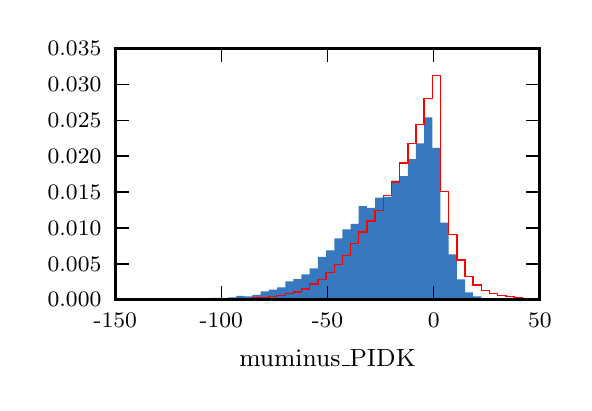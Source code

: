 \begingroup%
\makeatletter%
\begin{pgfpicture}%
\pgfpathrectangle{\pgfpointorigin}{\pgfqpoint{2.682in}{1.778in}}%
\pgfusepath{use as bounding box, clip}%
\begin{pgfscope}%
\pgfsetbuttcap%
\pgfsetmiterjoin%
\definecolor{currentfill}{rgb}{1.0,1.0,1.0}%
\pgfsetfillcolor{currentfill}%
\pgfsetlinewidth{0.0pt}%
\definecolor{currentstroke}{rgb}{1.0,1.0,1.0}%
\pgfsetstrokecolor{currentstroke}%
\pgfsetdash{}{0pt}%
\pgfpathmoveto{\pgfqpoint{0.0in}{0.0in}}%
\pgfpathlineto{\pgfqpoint{2.682in}{0.0in}}%
\pgfpathlineto{\pgfqpoint{2.682in}{1.778in}}%
\pgfpathlineto{\pgfqpoint{0.0in}{1.778in}}%
\pgfpathclose%
\pgfusepath{fill}%
\end{pgfscope}%
\begin{pgfscope}%
\pgfsetbuttcap%
\pgfsetmiterjoin%
\definecolor{currentfill}{rgb}{1.0,1.0,1.0}%
\pgfsetfillcolor{currentfill}%
\pgfsetlinewidth{0.0pt}%
\definecolor{currentstroke}{rgb}{0.0,0.0,0.0}%
\pgfsetstrokecolor{currentstroke}%
\pgfsetstrokeopacity{0.0}%
\pgfsetdash{}{0pt}%
\pgfpathmoveto{\pgfqpoint{0.438in}{0.418in}}%
\pgfpathlineto{\pgfqpoint{2.561in}{0.418in}}%
\pgfpathlineto{\pgfqpoint{2.561in}{1.675in}}%
\pgfpathlineto{\pgfqpoint{0.438in}{1.675in}}%
\pgfpathclose%
\pgfusepath{fill}%
\end{pgfscope}%
\begin{pgfscope}%
\pgfpathrectangle{\pgfqpoint{0.438in}{0.418in}}{\pgfqpoint{2.124in}{1.257in}} %
\pgfusepath{clip}%
\pgfsetbuttcap%
\pgfsetmiterjoin%
\definecolor{currentfill}{rgb}{0.216,0.471,0.749}%
\pgfsetfillcolor{currentfill}%
\pgfsetlinewidth{0.0pt}%
\definecolor{currentstroke}{rgb}{0.0,0.0,0.0}%
\pgfsetstrokecolor{currentstroke}%
\pgfsetdash{}{0pt}%
\pgfpathmoveto{\pgfqpoint{0.471in}{0.418in}}%
\pgfpathlineto{\pgfqpoint{0.471in}{0.418in}}%
\pgfpathlineto{\pgfqpoint{0.512in}{0.418in}}%
\pgfpathlineto{\pgfqpoint{0.512in}{0.418in}}%
\pgfpathlineto{\pgfqpoint{0.552in}{0.418in}}%
\pgfpathlineto{\pgfqpoint{0.552in}{0.418in}}%
\pgfpathlineto{\pgfqpoint{0.593in}{0.418in}}%
\pgfpathlineto{\pgfqpoint{0.593in}{0.418in}}%
\pgfpathlineto{\pgfqpoint{0.634in}{0.418in}}%
\pgfpathlineto{\pgfqpoint{0.634in}{0.42in}}%
\pgfpathlineto{\pgfqpoint{0.675in}{0.42in}}%
\pgfpathlineto{\pgfqpoint{0.675in}{0.419in}}%
\pgfpathlineto{\pgfqpoint{0.716in}{0.419in}}%
\pgfpathlineto{\pgfqpoint{0.716in}{0.42in}}%
\pgfpathlineto{\pgfqpoint{0.757in}{0.42in}}%
\pgfpathlineto{\pgfqpoint{0.757in}{0.421in}}%
\pgfpathlineto{\pgfqpoint{0.798in}{0.421in}}%
\pgfpathlineto{\pgfqpoint{0.798in}{0.422in}}%
\pgfpathlineto{\pgfqpoint{0.838in}{0.422in}}%
\pgfpathlineto{\pgfqpoint{0.838in}{0.42in}}%
\pgfpathlineto{\pgfqpoint{0.879in}{0.42in}}%
\pgfpathlineto{\pgfqpoint{0.879in}{0.421in}}%
\pgfpathlineto{\pgfqpoint{0.92in}{0.421in}}%
\pgfpathlineto{\pgfqpoint{0.92in}{0.427in}}%
\pgfpathlineto{\pgfqpoint{0.961in}{0.427in}}%
\pgfpathlineto{\pgfqpoint{0.961in}{0.423in}}%
\pgfpathlineto{\pgfqpoint{1.002in}{0.423in}}%
\pgfpathlineto{\pgfqpoint{1.002in}{0.43in}}%
\pgfpathlineto{\pgfqpoint{1.043in}{0.43in}}%
\pgfpathlineto{\pgfqpoint{1.043in}{0.437in}}%
\pgfpathlineto{\pgfqpoint{1.083in}{0.437in}}%
\pgfpathlineto{\pgfqpoint{1.083in}{0.435in}}%
\pgfpathlineto{\pgfqpoint{1.124in}{0.435in}}%
\pgfpathlineto{\pgfqpoint{1.124in}{0.442in}}%
\pgfpathlineto{\pgfqpoint{1.165in}{0.442in}}%
\pgfpathlineto{\pgfqpoint{1.165in}{0.46in}}%
\pgfpathlineto{\pgfqpoint{1.206in}{0.46in}}%
\pgfpathlineto{\pgfqpoint{1.206in}{0.468in}}%
\pgfpathlineto{\pgfqpoint{1.247in}{0.468in}}%
\pgfpathlineto{\pgfqpoint{1.247in}{0.48in}}%
\pgfpathlineto{\pgfqpoint{1.288in}{0.48in}}%
\pgfpathlineto{\pgfqpoint{1.288in}{0.51in}}%
\pgfpathlineto{\pgfqpoint{1.329in}{0.51in}}%
\pgfpathlineto{\pgfqpoint{1.329in}{0.521in}}%
\pgfpathlineto{\pgfqpoint{1.369in}{0.521in}}%
\pgfpathlineto{\pgfqpoint{1.369in}{0.544in}}%
\pgfpathlineto{\pgfqpoint{1.41in}{0.544in}}%
\pgfpathlineto{\pgfqpoint{1.41in}{0.575in}}%
\pgfpathlineto{\pgfqpoint{1.451in}{0.575in}}%
\pgfpathlineto{\pgfqpoint{1.451in}{0.632in}}%
\pgfpathlineto{\pgfqpoint{1.492in}{0.632in}}%
\pgfpathlineto{\pgfqpoint{1.492in}{0.664in}}%
\pgfpathlineto{\pgfqpoint{1.533in}{0.664in}}%
\pgfpathlineto{\pgfqpoint{1.533in}{0.725in}}%
\pgfpathlineto{\pgfqpoint{1.574in}{0.725in}}%
\pgfpathlineto{\pgfqpoint{1.574in}{0.77in}}%
\pgfpathlineto{\pgfqpoint{1.615in}{0.77in}}%
\pgfpathlineto{\pgfqpoint{1.615in}{0.797in}}%
\pgfpathlineto{\pgfqpoint{1.655in}{0.797in}}%
\pgfpathlineto{\pgfqpoint{1.655in}{0.886in}}%
\pgfpathlineto{\pgfqpoint{1.696in}{0.886in}}%
\pgfpathlineto{\pgfqpoint{1.696in}{0.877in}}%
\pgfpathlineto{\pgfqpoint{1.737in}{0.877in}}%
\pgfpathlineto{\pgfqpoint{1.737in}{0.928in}}%
\pgfpathlineto{\pgfqpoint{1.778in}{0.928in}}%
\pgfpathlineto{\pgfqpoint{1.778in}{0.932in}}%
\pgfpathlineto{\pgfqpoint{1.819in}{0.932in}}%
\pgfpathlineto{\pgfqpoint{1.819in}{1.013in}}%
\pgfpathlineto{\pgfqpoint{1.86in}{1.013in}}%
\pgfpathlineto{\pgfqpoint{1.86in}{1.036in}}%
\pgfpathlineto{\pgfqpoint{1.901in}{1.036in}}%
\pgfpathlineto{\pgfqpoint{1.901in}{1.121in}}%
\pgfpathlineto{\pgfqpoint{1.941in}{1.121in}}%
\pgfpathlineto{\pgfqpoint{1.941in}{1.199in}}%
\pgfpathlineto{\pgfqpoint{1.982in}{1.199in}}%
\pgfpathlineto{\pgfqpoint{1.982in}{1.33in}}%
\pgfpathlineto{\pgfqpoint{2.023in}{1.33in}}%
\pgfpathlineto{\pgfqpoint{2.023in}{1.177in}}%
\pgfpathlineto{\pgfqpoint{2.064in}{1.177in}}%
\pgfpathlineto{\pgfqpoint{2.064in}{0.803in}}%
\pgfpathlineto{\pgfqpoint{2.105in}{0.803in}}%
\pgfpathlineto{\pgfqpoint{2.105in}{0.645in}}%
\pgfpathlineto{\pgfqpoint{2.146in}{0.645in}}%
\pgfpathlineto{\pgfqpoint{2.146in}{0.52in}}%
\pgfpathlineto{\pgfqpoint{2.187in}{0.52in}}%
\pgfpathlineto{\pgfqpoint{2.187in}{0.454in}}%
\pgfpathlineto{\pgfqpoint{2.227in}{0.454in}}%
\pgfpathlineto{\pgfqpoint{2.227in}{0.435in}}%
\pgfpathlineto{\pgfqpoint{2.268in}{0.435in}}%
\pgfpathlineto{\pgfqpoint{2.268in}{0.423in}}%
\pgfpathlineto{\pgfqpoint{2.309in}{0.423in}}%
\pgfpathlineto{\pgfqpoint{2.309in}{0.419in}}%
\pgfpathlineto{\pgfqpoint{2.35in}{0.419in}}%
\pgfpathlineto{\pgfqpoint{2.35in}{0.418in}}%
\pgfpathlineto{\pgfqpoint{2.391in}{0.418in}}%
\pgfpathlineto{\pgfqpoint{2.391in}{0.418in}}%
\pgfpathlineto{\pgfqpoint{2.432in}{0.418in}}%
\pgfpathlineto{\pgfqpoint{2.432in}{0.418in}}%
\pgfpathlineto{\pgfqpoint{2.473in}{0.418in}}%
\pgfpathlineto{\pgfqpoint{2.473in}{0.418in}}%
\pgfpathlineto{\pgfqpoint{2.513in}{0.418in}}%
\pgfpathlineto{\pgfqpoint{2.513in}{0.418in}}%
\pgfpathlineto{\pgfqpoint{2.473in}{0.418in}}%
\pgfpathlineto{\pgfqpoint{2.473in}{0.418in}}%
\pgfpathlineto{\pgfqpoint{2.432in}{0.418in}}%
\pgfpathlineto{\pgfqpoint{2.432in}{0.418in}}%
\pgfpathlineto{\pgfqpoint{2.391in}{0.418in}}%
\pgfpathlineto{\pgfqpoint{2.391in}{0.418in}}%
\pgfpathlineto{\pgfqpoint{2.35in}{0.418in}}%
\pgfpathlineto{\pgfqpoint{2.35in}{0.418in}}%
\pgfpathlineto{\pgfqpoint{2.309in}{0.418in}}%
\pgfpathlineto{\pgfqpoint{2.309in}{0.418in}}%
\pgfpathlineto{\pgfqpoint{2.268in}{0.418in}}%
\pgfpathlineto{\pgfqpoint{2.268in}{0.418in}}%
\pgfpathlineto{\pgfqpoint{2.227in}{0.418in}}%
\pgfpathlineto{\pgfqpoint{2.227in}{0.418in}}%
\pgfpathlineto{\pgfqpoint{2.187in}{0.418in}}%
\pgfpathlineto{\pgfqpoint{2.187in}{0.418in}}%
\pgfpathlineto{\pgfqpoint{2.146in}{0.418in}}%
\pgfpathlineto{\pgfqpoint{2.146in}{0.418in}}%
\pgfpathlineto{\pgfqpoint{2.105in}{0.418in}}%
\pgfpathlineto{\pgfqpoint{2.105in}{0.418in}}%
\pgfpathlineto{\pgfqpoint{2.064in}{0.418in}}%
\pgfpathlineto{\pgfqpoint{2.064in}{0.418in}}%
\pgfpathlineto{\pgfqpoint{2.023in}{0.418in}}%
\pgfpathlineto{\pgfqpoint{2.023in}{0.418in}}%
\pgfpathlineto{\pgfqpoint{1.982in}{0.418in}}%
\pgfpathlineto{\pgfqpoint{1.982in}{0.418in}}%
\pgfpathlineto{\pgfqpoint{1.941in}{0.418in}}%
\pgfpathlineto{\pgfqpoint{1.941in}{0.418in}}%
\pgfpathlineto{\pgfqpoint{1.901in}{0.418in}}%
\pgfpathlineto{\pgfqpoint{1.901in}{0.418in}}%
\pgfpathlineto{\pgfqpoint{1.86in}{0.418in}}%
\pgfpathlineto{\pgfqpoint{1.86in}{0.418in}}%
\pgfpathlineto{\pgfqpoint{1.819in}{0.418in}}%
\pgfpathlineto{\pgfqpoint{1.819in}{0.418in}}%
\pgfpathlineto{\pgfqpoint{1.778in}{0.418in}}%
\pgfpathlineto{\pgfqpoint{1.778in}{0.418in}}%
\pgfpathlineto{\pgfqpoint{1.737in}{0.418in}}%
\pgfpathlineto{\pgfqpoint{1.737in}{0.418in}}%
\pgfpathlineto{\pgfqpoint{1.696in}{0.418in}}%
\pgfpathlineto{\pgfqpoint{1.696in}{0.418in}}%
\pgfpathlineto{\pgfqpoint{1.655in}{0.418in}}%
\pgfpathlineto{\pgfqpoint{1.655in}{0.418in}}%
\pgfpathlineto{\pgfqpoint{1.615in}{0.418in}}%
\pgfpathlineto{\pgfqpoint{1.615in}{0.418in}}%
\pgfpathlineto{\pgfqpoint{1.574in}{0.418in}}%
\pgfpathlineto{\pgfqpoint{1.574in}{0.418in}}%
\pgfpathlineto{\pgfqpoint{1.533in}{0.418in}}%
\pgfpathlineto{\pgfqpoint{1.533in}{0.418in}}%
\pgfpathlineto{\pgfqpoint{1.492in}{0.418in}}%
\pgfpathlineto{\pgfqpoint{1.492in}{0.418in}}%
\pgfpathlineto{\pgfqpoint{1.451in}{0.418in}}%
\pgfpathlineto{\pgfqpoint{1.451in}{0.418in}}%
\pgfpathlineto{\pgfqpoint{1.41in}{0.418in}}%
\pgfpathlineto{\pgfqpoint{1.41in}{0.418in}}%
\pgfpathlineto{\pgfqpoint{1.369in}{0.418in}}%
\pgfpathlineto{\pgfqpoint{1.369in}{0.418in}}%
\pgfpathlineto{\pgfqpoint{1.329in}{0.418in}}%
\pgfpathlineto{\pgfqpoint{1.329in}{0.418in}}%
\pgfpathlineto{\pgfqpoint{1.288in}{0.418in}}%
\pgfpathlineto{\pgfqpoint{1.288in}{0.418in}}%
\pgfpathlineto{\pgfqpoint{1.247in}{0.418in}}%
\pgfpathlineto{\pgfqpoint{1.247in}{0.418in}}%
\pgfpathlineto{\pgfqpoint{1.206in}{0.418in}}%
\pgfpathlineto{\pgfqpoint{1.206in}{0.418in}}%
\pgfpathlineto{\pgfqpoint{1.165in}{0.418in}}%
\pgfpathlineto{\pgfqpoint{1.165in}{0.418in}}%
\pgfpathlineto{\pgfqpoint{1.124in}{0.418in}}%
\pgfpathlineto{\pgfqpoint{1.124in}{0.418in}}%
\pgfpathlineto{\pgfqpoint{1.083in}{0.418in}}%
\pgfpathlineto{\pgfqpoint{1.083in}{0.418in}}%
\pgfpathlineto{\pgfqpoint{1.043in}{0.418in}}%
\pgfpathlineto{\pgfqpoint{1.043in}{0.418in}}%
\pgfpathlineto{\pgfqpoint{1.002in}{0.418in}}%
\pgfpathlineto{\pgfqpoint{1.002in}{0.418in}}%
\pgfpathlineto{\pgfqpoint{0.961in}{0.418in}}%
\pgfpathlineto{\pgfqpoint{0.961in}{0.418in}}%
\pgfpathlineto{\pgfqpoint{0.92in}{0.418in}}%
\pgfpathlineto{\pgfqpoint{0.92in}{0.418in}}%
\pgfpathlineto{\pgfqpoint{0.879in}{0.418in}}%
\pgfpathlineto{\pgfqpoint{0.879in}{0.418in}}%
\pgfpathlineto{\pgfqpoint{0.838in}{0.418in}}%
\pgfpathlineto{\pgfqpoint{0.838in}{0.418in}}%
\pgfpathlineto{\pgfqpoint{0.798in}{0.418in}}%
\pgfpathlineto{\pgfqpoint{0.798in}{0.418in}}%
\pgfpathlineto{\pgfqpoint{0.757in}{0.418in}}%
\pgfpathlineto{\pgfqpoint{0.757in}{0.418in}}%
\pgfpathlineto{\pgfqpoint{0.716in}{0.418in}}%
\pgfpathlineto{\pgfqpoint{0.716in}{0.418in}}%
\pgfpathlineto{\pgfqpoint{0.675in}{0.418in}}%
\pgfpathlineto{\pgfqpoint{0.675in}{0.418in}}%
\pgfpathlineto{\pgfqpoint{0.634in}{0.418in}}%
\pgfpathlineto{\pgfqpoint{0.634in}{0.418in}}%
\pgfpathlineto{\pgfqpoint{0.593in}{0.418in}}%
\pgfpathlineto{\pgfqpoint{0.593in}{0.418in}}%
\pgfpathlineto{\pgfqpoint{0.552in}{0.418in}}%
\pgfpathlineto{\pgfqpoint{0.552in}{0.418in}}%
\pgfpathlineto{\pgfqpoint{0.512in}{0.418in}}%
\pgfpathlineto{\pgfqpoint{0.512in}{0.418in}}%
\pgfpathlineto{\pgfqpoint{0.471in}{0.418in}}%
\pgfusepath{fill}%
\end{pgfscope}%
\begin{pgfscope}%
\pgfpathrectangle{\pgfqpoint{0.438in}{0.418in}}{\pgfqpoint{2.124in}{1.257in}} %
\pgfusepath{clip}%
\pgfsetbuttcap%
\pgfsetmiterjoin%
\pgfsetlinewidth{0.502pt}%
\definecolor{currentstroke}{rgb}{1.0,0.0,0.0}%
\pgfsetstrokecolor{currentstroke}%
\pgfsetdash{}{0pt}%
\pgfpathmoveto{\pgfqpoint{0.471in}{0.418in}}%
\pgfpathlineto{\pgfqpoint{0.471in}{0.418in}}%
\pgfpathlineto{\pgfqpoint{0.512in}{0.418in}}%
\pgfpathlineto{\pgfqpoint{0.512in}{0.418in}}%
\pgfpathlineto{\pgfqpoint{0.552in}{0.418in}}%
\pgfpathlineto{\pgfqpoint{0.552in}{0.418in}}%
\pgfpathlineto{\pgfqpoint{0.593in}{0.418in}}%
\pgfpathlineto{\pgfqpoint{0.593in}{0.418in}}%
\pgfpathlineto{\pgfqpoint{0.634in}{0.418in}}%
\pgfpathlineto{\pgfqpoint{0.634in}{0.418in}}%
\pgfpathlineto{\pgfqpoint{0.675in}{0.418in}}%
\pgfpathlineto{\pgfqpoint{0.675in}{0.418in}}%
\pgfpathlineto{\pgfqpoint{0.716in}{0.418in}}%
\pgfpathlineto{\pgfqpoint{0.716in}{0.418in}}%
\pgfpathlineto{\pgfqpoint{0.757in}{0.418in}}%
\pgfpathlineto{\pgfqpoint{0.757in}{0.418in}}%
\pgfpathlineto{\pgfqpoint{0.798in}{0.418in}}%
\pgfpathlineto{\pgfqpoint{0.798in}{0.418in}}%
\pgfpathlineto{\pgfqpoint{0.838in}{0.418in}}%
\pgfpathlineto{\pgfqpoint{0.838in}{0.418in}}%
\pgfpathlineto{\pgfqpoint{0.879in}{0.418in}}%
\pgfpathlineto{\pgfqpoint{0.879in}{0.419in}}%
\pgfpathlineto{\pgfqpoint{0.92in}{0.419in}}%
\pgfpathlineto{\pgfqpoint{0.92in}{0.419in}}%
\pgfpathlineto{\pgfqpoint{0.961in}{0.419in}}%
\pgfpathlineto{\pgfqpoint{0.961in}{0.42in}}%
\pgfpathlineto{\pgfqpoint{1.002in}{0.42in}}%
\pgfpathlineto{\pgfqpoint{1.002in}{0.421in}}%
\pgfpathlineto{\pgfqpoint{1.043in}{0.421in}}%
\pgfpathlineto{\pgfqpoint{1.043in}{0.421in}}%
\pgfpathlineto{\pgfqpoint{1.083in}{0.421in}}%
\pgfpathlineto{\pgfqpoint{1.083in}{0.423in}}%
\pgfpathlineto{\pgfqpoint{1.124in}{0.423in}}%
\pgfpathlineto{\pgfqpoint{1.124in}{0.426in}}%
\pgfpathlineto{\pgfqpoint{1.165in}{0.426in}}%
\pgfpathlineto{\pgfqpoint{1.165in}{0.428in}}%
\pgfpathlineto{\pgfqpoint{1.206in}{0.428in}}%
\pgfpathlineto{\pgfqpoint{1.206in}{0.433in}}%
\pgfpathlineto{\pgfqpoint{1.247in}{0.433in}}%
\pgfpathlineto{\pgfqpoint{1.247in}{0.439in}}%
\pgfpathlineto{\pgfqpoint{1.288in}{0.439in}}%
\pgfpathlineto{\pgfqpoint{1.288in}{0.448in}}%
\pgfpathlineto{\pgfqpoint{1.329in}{0.448in}}%
\pgfpathlineto{\pgfqpoint{1.329in}{0.457in}}%
\pgfpathlineto{\pgfqpoint{1.369in}{0.457in}}%
\pgfpathlineto{\pgfqpoint{1.369in}{0.472in}}%
\pgfpathlineto{\pgfqpoint{1.41in}{0.472in}}%
\pgfpathlineto{\pgfqpoint{1.41in}{0.496in}}%
\pgfpathlineto{\pgfqpoint{1.451in}{0.496in}}%
\pgfpathlineto{\pgfqpoint{1.451in}{0.52in}}%
\pgfpathlineto{\pgfqpoint{1.492in}{0.52in}}%
\pgfpathlineto{\pgfqpoint{1.492in}{0.553in}}%
\pgfpathlineto{\pgfqpoint{1.533in}{0.553in}}%
\pgfpathlineto{\pgfqpoint{1.533in}{0.594in}}%
\pgfpathlineto{\pgfqpoint{1.574in}{0.594in}}%
\pgfpathlineto{\pgfqpoint{1.574in}{0.64in}}%
\pgfpathlineto{\pgfqpoint{1.615in}{0.64in}}%
\pgfpathlineto{\pgfqpoint{1.615in}{0.698in}}%
\pgfpathlineto{\pgfqpoint{1.655in}{0.698in}}%
\pgfpathlineto{\pgfqpoint{1.655in}{0.756in}}%
\pgfpathlineto{\pgfqpoint{1.696in}{0.756in}}%
\pgfpathlineto{\pgfqpoint{1.696in}{0.812in}}%
\pgfpathlineto{\pgfqpoint{1.737in}{0.812in}}%
\pgfpathlineto{\pgfqpoint{1.737in}{0.863in}}%
\pgfpathlineto{\pgfqpoint{1.778in}{0.863in}}%
\pgfpathlineto{\pgfqpoint{1.778in}{0.94in}}%
\pgfpathlineto{\pgfqpoint{1.819in}{0.94in}}%
\pgfpathlineto{\pgfqpoint{1.819in}{1.007in}}%
\pgfpathlineto{\pgfqpoint{1.86in}{1.007in}}%
\pgfpathlineto{\pgfqpoint{1.86in}{1.101in}}%
\pgfpathlineto{\pgfqpoint{1.901in}{1.101in}}%
\pgfpathlineto{\pgfqpoint{1.901in}{1.199in}}%
\pgfpathlineto{\pgfqpoint{1.941in}{1.199in}}%
\pgfpathlineto{\pgfqpoint{1.941in}{1.295in}}%
\pgfpathlineto{\pgfqpoint{1.982in}{1.295in}}%
\pgfpathlineto{\pgfqpoint{1.982in}{1.424in}}%
\pgfpathlineto{\pgfqpoint{2.023in}{1.424in}}%
\pgfpathlineto{\pgfqpoint{2.023in}{1.538in}}%
\pgfpathlineto{\pgfqpoint{2.064in}{1.538in}}%
\pgfpathlineto{\pgfqpoint{2.064in}{0.958in}}%
\pgfpathlineto{\pgfqpoint{2.105in}{0.958in}}%
\pgfpathlineto{\pgfqpoint{2.105in}{0.745in}}%
\pgfpathlineto{\pgfqpoint{2.146in}{0.745in}}%
\pgfpathlineto{\pgfqpoint{2.146in}{0.617in}}%
\pgfpathlineto{\pgfqpoint{2.187in}{0.617in}}%
\pgfpathlineto{\pgfqpoint{2.187in}{0.535in}}%
\pgfpathlineto{\pgfqpoint{2.227in}{0.535in}}%
\pgfpathlineto{\pgfqpoint{2.227in}{0.491in}}%
\pgfpathlineto{\pgfqpoint{2.268in}{0.491in}}%
\pgfpathlineto{\pgfqpoint{2.268in}{0.465in}}%
\pgfpathlineto{\pgfqpoint{2.309in}{0.465in}}%
\pgfpathlineto{\pgfqpoint{2.309in}{0.45in}}%
\pgfpathlineto{\pgfqpoint{2.35in}{0.45in}}%
\pgfpathlineto{\pgfqpoint{2.35in}{0.439in}}%
\pgfpathlineto{\pgfqpoint{2.391in}{0.439in}}%
\pgfpathlineto{\pgfqpoint{2.391in}{0.433in}}%
\pgfpathlineto{\pgfqpoint{2.432in}{0.433in}}%
\pgfpathlineto{\pgfqpoint{2.432in}{0.427in}}%
\pgfpathlineto{\pgfqpoint{2.473in}{0.427in}}%
\pgfpathlineto{\pgfqpoint{2.473in}{0.424in}}%
\pgfpathlineto{\pgfqpoint{2.513in}{0.424in}}%
\pgfpathlineto{\pgfqpoint{2.513in}{0.418in}}%
\pgfusepath{stroke}%
\end{pgfscope}%
\begin{pgfscope}%
\pgfsetrectcap%
\pgfsetmiterjoin%
\pgfsetlinewidth{1.004pt}%
\definecolor{currentstroke}{rgb}{0.0,0.0,0.0}%
\pgfsetstrokecolor{currentstroke}%
\pgfsetdash{}{0pt}%
\pgfpathmoveto{\pgfqpoint{0.438in}{1.675in}}%
\pgfpathlineto{\pgfqpoint{2.561in}{1.675in}}%
\pgfusepath{stroke}%
\end{pgfscope}%
\begin{pgfscope}%
\pgfsetrectcap%
\pgfsetmiterjoin%
\pgfsetlinewidth{1.004pt}%
\definecolor{currentstroke}{rgb}{0.0,0.0,0.0}%
\pgfsetstrokecolor{currentstroke}%
\pgfsetdash{}{0pt}%
\pgfpathmoveto{\pgfqpoint{2.561in}{0.418in}}%
\pgfpathlineto{\pgfqpoint{2.561in}{1.675in}}%
\pgfusepath{stroke}%
\end{pgfscope}%
\begin{pgfscope}%
\pgfsetrectcap%
\pgfsetmiterjoin%
\pgfsetlinewidth{1.004pt}%
\definecolor{currentstroke}{rgb}{0.0,0.0,0.0}%
\pgfsetstrokecolor{currentstroke}%
\pgfsetdash{}{0pt}%
\pgfpathmoveto{\pgfqpoint{0.438in}{0.418in}}%
\pgfpathlineto{\pgfqpoint{2.561in}{0.418in}}%
\pgfusepath{stroke}%
\end{pgfscope}%
\begin{pgfscope}%
\pgfsetrectcap%
\pgfsetmiterjoin%
\pgfsetlinewidth{1.004pt}%
\definecolor{currentstroke}{rgb}{0.0,0.0,0.0}%
\pgfsetstrokecolor{currentstroke}%
\pgfsetdash{}{0pt}%
\pgfpathmoveto{\pgfqpoint{0.438in}{0.418in}}%
\pgfpathlineto{\pgfqpoint{0.438in}{1.675in}}%
\pgfusepath{stroke}%
\end{pgfscope}%
\begin{pgfscope}%
\pgfsetbuttcap%
\pgfsetroundjoin%
\definecolor{currentfill}{rgb}{0.0,0.0,0.0}%
\pgfsetfillcolor{currentfill}%
\pgfsetlinewidth{0.502pt}%
\definecolor{currentstroke}{rgb}{0.0,0.0,0.0}%
\pgfsetstrokecolor{currentstroke}%
\pgfsetdash{}{0pt}%
\pgfsys@defobject{currentmarker}{\pgfqpoint{0.0in}{0.0in}}{\pgfqpoint{0.0in}{0.069in}}{%
\pgfpathmoveto{\pgfqpoint{0.0in}{0.0in}}%
\pgfpathlineto{\pgfqpoint{0.0in}{0.069in}}%
\pgfusepath{stroke,fill}%
}%
\begin{pgfscope}%
\pgfsys@transformshift{0.438in}{0.418in}%
\pgfsys@useobject{currentmarker}{}%
\end{pgfscope}%
\end{pgfscope}%
\begin{pgfscope}%
\pgfsetbuttcap%
\pgfsetroundjoin%
\definecolor{currentfill}{rgb}{0.0,0.0,0.0}%
\pgfsetfillcolor{currentfill}%
\pgfsetlinewidth{0.502pt}%
\definecolor{currentstroke}{rgb}{0.0,0.0,0.0}%
\pgfsetstrokecolor{currentstroke}%
\pgfsetdash{}{0pt}%
\pgfsys@defobject{currentmarker}{\pgfqpoint{0.0in}{-0.069in}}{\pgfqpoint{0.0in}{0.0in}}{%
\pgfpathmoveto{\pgfqpoint{0.0in}{0.0in}}%
\pgfpathlineto{\pgfqpoint{0.0in}{-0.069in}}%
\pgfusepath{stroke,fill}%
}%
\begin{pgfscope}%
\pgfsys@transformshift{0.438in}{1.675in}%
\pgfsys@useobject{currentmarker}{}%
\end{pgfscope}%
\end{pgfscope}%
\begin{pgfscope}%
\pgftext[x=0.438in,y=0.348in,,top]{\rmfamily\fontsize{8.0}{9.6}\selectfont −150}%
\end{pgfscope}%
\begin{pgfscope}%
\pgfsetbuttcap%
\pgfsetroundjoin%
\definecolor{currentfill}{rgb}{0.0,0.0,0.0}%
\pgfsetfillcolor{currentfill}%
\pgfsetlinewidth{0.502pt}%
\definecolor{currentstroke}{rgb}{0.0,0.0,0.0}%
\pgfsetstrokecolor{currentstroke}%
\pgfsetdash{}{0pt}%
\pgfsys@defobject{currentmarker}{\pgfqpoint{0.0in}{0.0in}}{\pgfqpoint{0.0in}{0.069in}}{%
\pgfpathmoveto{\pgfqpoint{0.0in}{0.0in}}%
\pgfpathlineto{\pgfqpoint{0.0in}{0.069in}}%
\pgfusepath{stroke,fill}%
}%
\begin{pgfscope}%
\pgfsys@transformshift{0.968in}{0.418in}%
\pgfsys@useobject{currentmarker}{}%
\end{pgfscope}%
\end{pgfscope}%
\begin{pgfscope}%
\pgfsetbuttcap%
\pgfsetroundjoin%
\definecolor{currentfill}{rgb}{0.0,0.0,0.0}%
\pgfsetfillcolor{currentfill}%
\pgfsetlinewidth{0.502pt}%
\definecolor{currentstroke}{rgb}{0.0,0.0,0.0}%
\pgfsetstrokecolor{currentstroke}%
\pgfsetdash{}{0pt}%
\pgfsys@defobject{currentmarker}{\pgfqpoint{0.0in}{-0.069in}}{\pgfqpoint{0.0in}{0.0in}}{%
\pgfpathmoveto{\pgfqpoint{0.0in}{0.0in}}%
\pgfpathlineto{\pgfqpoint{0.0in}{-0.069in}}%
\pgfusepath{stroke,fill}%
}%
\begin{pgfscope}%
\pgfsys@transformshift{0.968in}{1.675in}%
\pgfsys@useobject{currentmarker}{}%
\end{pgfscope}%
\end{pgfscope}%
\begin{pgfscope}%
\pgftext[x=0.968in,y=0.348in,,top]{\rmfamily\fontsize{8.0}{9.6}\selectfont −100}%
\end{pgfscope}%
\begin{pgfscope}%
\pgfsetbuttcap%
\pgfsetroundjoin%
\definecolor{currentfill}{rgb}{0.0,0.0,0.0}%
\pgfsetfillcolor{currentfill}%
\pgfsetlinewidth{0.502pt}%
\definecolor{currentstroke}{rgb}{0.0,0.0,0.0}%
\pgfsetstrokecolor{currentstroke}%
\pgfsetdash{}{0pt}%
\pgfsys@defobject{currentmarker}{\pgfqpoint{0.0in}{0.0in}}{\pgfqpoint{0.0in}{0.069in}}{%
\pgfpathmoveto{\pgfqpoint{0.0in}{0.0in}}%
\pgfpathlineto{\pgfqpoint{0.0in}{0.069in}}%
\pgfusepath{stroke,fill}%
}%
\begin{pgfscope}%
\pgfsys@transformshift{1.499in}{0.418in}%
\pgfsys@useobject{currentmarker}{}%
\end{pgfscope}%
\end{pgfscope}%
\begin{pgfscope}%
\pgfsetbuttcap%
\pgfsetroundjoin%
\definecolor{currentfill}{rgb}{0.0,0.0,0.0}%
\pgfsetfillcolor{currentfill}%
\pgfsetlinewidth{0.502pt}%
\definecolor{currentstroke}{rgb}{0.0,0.0,0.0}%
\pgfsetstrokecolor{currentstroke}%
\pgfsetdash{}{0pt}%
\pgfsys@defobject{currentmarker}{\pgfqpoint{0.0in}{-0.069in}}{\pgfqpoint{0.0in}{0.0in}}{%
\pgfpathmoveto{\pgfqpoint{0.0in}{0.0in}}%
\pgfpathlineto{\pgfqpoint{0.0in}{-0.069in}}%
\pgfusepath{stroke,fill}%
}%
\begin{pgfscope}%
\pgfsys@transformshift{1.499in}{1.675in}%
\pgfsys@useobject{currentmarker}{}%
\end{pgfscope}%
\end{pgfscope}%
\begin{pgfscope}%
\pgftext[x=1.499in,y=0.348in,,top]{\rmfamily\fontsize{8.0}{9.6}\selectfont −50}%
\end{pgfscope}%
\begin{pgfscope}%
\pgfsetbuttcap%
\pgfsetroundjoin%
\definecolor{currentfill}{rgb}{0.0,0.0,0.0}%
\pgfsetfillcolor{currentfill}%
\pgfsetlinewidth{0.502pt}%
\definecolor{currentstroke}{rgb}{0.0,0.0,0.0}%
\pgfsetstrokecolor{currentstroke}%
\pgfsetdash{}{0pt}%
\pgfsys@defobject{currentmarker}{\pgfqpoint{0.0in}{0.0in}}{\pgfqpoint{0.0in}{0.069in}}{%
\pgfpathmoveto{\pgfqpoint{0.0in}{0.0in}}%
\pgfpathlineto{\pgfqpoint{0.0in}{0.069in}}%
\pgfusepath{stroke,fill}%
}%
\begin{pgfscope}%
\pgfsys@transformshift{2.03in}{0.418in}%
\pgfsys@useobject{currentmarker}{}%
\end{pgfscope}%
\end{pgfscope}%
\begin{pgfscope}%
\pgfsetbuttcap%
\pgfsetroundjoin%
\definecolor{currentfill}{rgb}{0.0,0.0,0.0}%
\pgfsetfillcolor{currentfill}%
\pgfsetlinewidth{0.502pt}%
\definecolor{currentstroke}{rgb}{0.0,0.0,0.0}%
\pgfsetstrokecolor{currentstroke}%
\pgfsetdash{}{0pt}%
\pgfsys@defobject{currentmarker}{\pgfqpoint{0.0in}{-0.069in}}{\pgfqpoint{0.0in}{0.0in}}{%
\pgfpathmoveto{\pgfqpoint{0.0in}{0.0in}}%
\pgfpathlineto{\pgfqpoint{0.0in}{-0.069in}}%
\pgfusepath{stroke,fill}%
}%
\begin{pgfscope}%
\pgfsys@transformshift{2.03in}{1.675in}%
\pgfsys@useobject{currentmarker}{}%
\end{pgfscope}%
\end{pgfscope}%
\begin{pgfscope}%
\pgftext[x=2.03in,y=0.348in,,top]{\rmfamily\fontsize{8.0}{9.6}\selectfont 0}%
\end{pgfscope}%
\begin{pgfscope}%
\pgfsetbuttcap%
\pgfsetroundjoin%
\definecolor{currentfill}{rgb}{0.0,0.0,0.0}%
\pgfsetfillcolor{currentfill}%
\pgfsetlinewidth{0.502pt}%
\definecolor{currentstroke}{rgb}{0.0,0.0,0.0}%
\pgfsetstrokecolor{currentstroke}%
\pgfsetdash{}{0pt}%
\pgfsys@defobject{currentmarker}{\pgfqpoint{0.0in}{0.0in}}{\pgfqpoint{0.0in}{0.069in}}{%
\pgfpathmoveto{\pgfqpoint{0.0in}{0.0in}}%
\pgfpathlineto{\pgfqpoint{0.0in}{0.069in}}%
\pgfusepath{stroke,fill}%
}%
\begin{pgfscope}%
\pgfsys@transformshift{2.561in}{0.418in}%
\pgfsys@useobject{currentmarker}{}%
\end{pgfscope}%
\end{pgfscope}%
\begin{pgfscope}%
\pgfsetbuttcap%
\pgfsetroundjoin%
\definecolor{currentfill}{rgb}{0.0,0.0,0.0}%
\pgfsetfillcolor{currentfill}%
\pgfsetlinewidth{0.502pt}%
\definecolor{currentstroke}{rgb}{0.0,0.0,0.0}%
\pgfsetstrokecolor{currentstroke}%
\pgfsetdash{}{0pt}%
\pgfsys@defobject{currentmarker}{\pgfqpoint{0.0in}{-0.069in}}{\pgfqpoint{0.0in}{0.0in}}{%
\pgfpathmoveto{\pgfqpoint{0.0in}{0.0in}}%
\pgfpathlineto{\pgfqpoint{0.0in}{-0.069in}}%
\pgfusepath{stroke,fill}%
}%
\begin{pgfscope}%
\pgfsys@transformshift{2.561in}{1.675in}%
\pgfsys@useobject{currentmarker}{}%
\end{pgfscope}%
\end{pgfscope}%
\begin{pgfscope}%
\pgftext[x=2.561in,y=0.348in,,top]{\rmfamily\fontsize{8.0}{9.6}\selectfont 50}%
\end{pgfscope}%
\begin{pgfscope}%
\pgftext[x=1.499in,y=0.171in,,top]{\rmfamily\fontsize{9.0}{10.8}\selectfont muminus\_PIDK}%
\end{pgfscope}%
\begin{pgfscope}%
\pgfsetbuttcap%
\pgfsetroundjoin%
\definecolor{currentfill}{rgb}{0.0,0.0,0.0}%
\pgfsetfillcolor{currentfill}%
\pgfsetlinewidth{0.502pt}%
\definecolor{currentstroke}{rgb}{0.0,0.0,0.0}%
\pgfsetstrokecolor{currentstroke}%
\pgfsetdash{}{0pt}%
\pgfsys@defobject{currentmarker}{\pgfqpoint{0.0in}{0.0in}}{\pgfqpoint{0.069in}{0.0in}}{%
\pgfpathmoveto{\pgfqpoint{0.0in}{0.0in}}%
\pgfpathlineto{\pgfqpoint{0.069in}{0.0in}}%
\pgfusepath{stroke,fill}%
}%
\begin{pgfscope}%
\pgfsys@transformshift{0.438in}{0.418in}%
\pgfsys@useobject{currentmarker}{}%
\end{pgfscope}%
\end{pgfscope}%
\begin{pgfscope}%
\pgfsetbuttcap%
\pgfsetroundjoin%
\definecolor{currentfill}{rgb}{0.0,0.0,0.0}%
\pgfsetfillcolor{currentfill}%
\pgfsetlinewidth{0.502pt}%
\definecolor{currentstroke}{rgb}{0.0,0.0,0.0}%
\pgfsetstrokecolor{currentstroke}%
\pgfsetdash{}{0pt}%
\pgfsys@defobject{currentmarker}{\pgfqpoint{-0.069in}{0.0in}}{\pgfqpoint{0.0in}{0.0in}}{%
\pgfpathmoveto{\pgfqpoint{0.0in}{0.0in}}%
\pgfpathlineto{\pgfqpoint{-0.069in}{0.0in}}%
\pgfusepath{stroke,fill}%
}%
\begin{pgfscope}%
\pgfsys@transformshift{2.561in}{0.418in}%
\pgfsys@useobject{currentmarker}{}%
\end{pgfscope}%
\end{pgfscope}%
\begin{pgfscope}%
\pgftext[x=0.368in,y=0.418in,right,]{\rmfamily\fontsize{8.0}{9.6}\selectfont 0.000}%
\end{pgfscope}%
\begin{pgfscope}%
\pgfsetbuttcap%
\pgfsetroundjoin%
\definecolor{currentfill}{rgb}{0.0,0.0,0.0}%
\pgfsetfillcolor{currentfill}%
\pgfsetlinewidth{0.502pt}%
\definecolor{currentstroke}{rgb}{0.0,0.0,0.0}%
\pgfsetstrokecolor{currentstroke}%
\pgfsetdash{}{0pt}%
\pgfsys@defobject{currentmarker}{\pgfqpoint{0.0in}{0.0in}}{\pgfqpoint{0.069in}{0.0in}}{%
\pgfpathmoveto{\pgfqpoint{0.0in}{0.0in}}%
\pgfpathlineto{\pgfqpoint{0.069in}{0.0in}}%
\pgfusepath{stroke,fill}%
}%
\begin{pgfscope}%
\pgfsys@transformshift{0.438in}{0.597in}%
\pgfsys@useobject{currentmarker}{}%
\end{pgfscope}%
\end{pgfscope}%
\begin{pgfscope}%
\pgfsetbuttcap%
\pgfsetroundjoin%
\definecolor{currentfill}{rgb}{0.0,0.0,0.0}%
\pgfsetfillcolor{currentfill}%
\pgfsetlinewidth{0.502pt}%
\definecolor{currentstroke}{rgb}{0.0,0.0,0.0}%
\pgfsetstrokecolor{currentstroke}%
\pgfsetdash{}{0pt}%
\pgfsys@defobject{currentmarker}{\pgfqpoint{-0.069in}{0.0in}}{\pgfqpoint{0.0in}{0.0in}}{%
\pgfpathmoveto{\pgfqpoint{0.0in}{0.0in}}%
\pgfpathlineto{\pgfqpoint{-0.069in}{0.0in}}%
\pgfusepath{stroke,fill}%
}%
\begin{pgfscope}%
\pgfsys@transformshift{2.561in}{0.597in}%
\pgfsys@useobject{currentmarker}{}%
\end{pgfscope}%
\end{pgfscope}%
\begin{pgfscope}%
\pgftext[x=0.368in,y=0.597in,right,]{\rmfamily\fontsize{8.0}{9.6}\selectfont 0.005}%
\end{pgfscope}%
\begin{pgfscope}%
\pgfsetbuttcap%
\pgfsetroundjoin%
\definecolor{currentfill}{rgb}{0.0,0.0,0.0}%
\pgfsetfillcolor{currentfill}%
\pgfsetlinewidth{0.502pt}%
\definecolor{currentstroke}{rgb}{0.0,0.0,0.0}%
\pgfsetstrokecolor{currentstroke}%
\pgfsetdash{}{0pt}%
\pgfsys@defobject{currentmarker}{\pgfqpoint{0.0in}{0.0in}}{\pgfqpoint{0.069in}{0.0in}}{%
\pgfpathmoveto{\pgfqpoint{0.0in}{0.0in}}%
\pgfpathlineto{\pgfqpoint{0.069in}{0.0in}}%
\pgfusepath{stroke,fill}%
}%
\begin{pgfscope}%
\pgfsys@transformshift{0.438in}{0.777in}%
\pgfsys@useobject{currentmarker}{}%
\end{pgfscope}%
\end{pgfscope}%
\begin{pgfscope}%
\pgfsetbuttcap%
\pgfsetroundjoin%
\definecolor{currentfill}{rgb}{0.0,0.0,0.0}%
\pgfsetfillcolor{currentfill}%
\pgfsetlinewidth{0.502pt}%
\definecolor{currentstroke}{rgb}{0.0,0.0,0.0}%
\pgfsetstrokecolor{currentstroke}%
\pgfsetdash{}{0pt}%
\pgfsys@defobject{currentmarker}{\pgfqpoint{-0.069in}{0.0in}}{\pgfqpoint{0.0in}{0.0in}}{%
\pgfpathmoveto{\pgfqpoint{0.0in}{0.0in}}%
\pgfpathlineto{\pgfqpoint{-0.069in}{0.0in}}%
\pgfusepath{stroke,fill}%
}%
\begin{pgfscope}%
\pgfsys@transformshift{2.561in}{0.777in}%
\pgfsys@useobject{currentmarker}{}%
\end{pgfscope}%
\end{pgfscope}%
\begin{pgfscope}%
\pgftext[x=0.368in,y=0.777in,right,]{\rmfamily\fontsize{8.0}{9.6}\selectfont 0.010}%
\end{pgfscope}%
\begin{pgfscope}%
\pgfsetbuttcap%
\pgfsetroundjoin%
\definecolor{currentfill}{rgb}{0.0,0.0,0.0}%
\pgfsetfillcolor{currentfill}%
\pgfsetlinewidth{0.502pt}%
\definecolor{currentstroke}{rgb}{0.0,0.0,0.0}%
\pgfsetstrokecolor{currentstroke}%
\pgfsetdash{}{0pt}%
\pgfsys@defobject{currentmarker}{\pgfqpoint{0.0in}{0.0in}}{\pgfqpoint{0.069in}{0.0in}}{%
\pgfpathmoveto{\pgfqpoint{0.0in}{0.0in}}%
\pgfpathlineto{\pgfqpoint{0.069in}{0.0in}}%
\pgfusepath{stroke,fill}%
}%
\begin{pgfscope}%
\pgfsys@transformshift{0.438in}{0.956in}%
\pgfsys@useobject{currentmarker}{}%
\end{pgfscope}%
\end{pgfscope}%
\begin{pgfscope}%
\pgfsetbuttcap%
\pgfsetroundjoin%
\definecolor{currentfill}{rgb}{0.0,0.0,0.0}%
\pgfsetfillcolor{currentfill}%
\pgfsetlinewidth{0.502pt}%
\definecolor{currentstroke}{rgb}{0.0,0.0,0.0}%
\pgfsetstrokecolor{currentstroke}%
\pgfsetdash{}{0pt}%
\pgfsys@defobject{currentmarker}{\pgfqpoint{-0.069in}{0.0in}}{\pgfqpoint{0.0in}{0.0in}}{%
\pgfpathmoveto{\pgfqpoint{0.0in}{0.0in}}%
\pgfpathlineto{\pgfqpoint{-0.069in}{0.0in}}%
\pgfusepath{stroke,fill}%
}%
\begin{pgfscope}%
\pgfsys@transformshift{2.561in}{0.956in}%
\pgfsys@useobject{currentmarker}{}%
\end{pgfscope}%
\end{pgfscope}%
\begin{pgfscope}%
\pgftext[x=0.368in,y=0.956in,right,]{\rmfamily\fontsize{8.0}{9.6}\selectfont 0.015}%
\end{pgfscope}%
\begin{pgfscope}%
\pgfsetbuttcap%
\pgfsetroundjoin%
\definecolor{currentfill}{rgb}{0.0,0.0,0.0}%
\pgfsetfillcolor{currentfill}%
\pgfsetlinewidth{0.502pt}%
\definecolor{currentstroke}{rgb}{0.0,0.0,0.0}%
\pgfsetstrokecolor{currentstroke}%
\pgfsetdash{}{0pt}%
\pgfsys@defobject{currentmarker}{\pgfqpoint{0.0in}{0.0in}}{\pgfqpoint{0.069in}{0.0in}}{%
\pgfpathmoveto{\pgfqpoint{0.0in}{0.0in}}%
\pgfpathlineto{\pgfqpoint{0.069in}{0.0in}}%
\pgfusepath{stroke,fill}%
}%
\begin{pgfscope}%
\pgfsys@transformshift{0.438in}{1.136in}%
\pgfsys@useobject{currentmarker}{}%
\end{pgfscope}%
\end{pgfscope}%
\begin{pgfscope}%
\pgfsetbuttcap%
\pgfsetroundjoin%
\definecolor{currentfill}{rgb}{0.0,0.0,0.0}%
\pgfsetfillcolor{currentfill}%
\pgfsetlinewidth{0.502pt}%
\definecolor{currentstroke}{rgb}{0.0,0.0,0.0}%
\pgfsetstrokecolor{currentstroke}%
\pgfsetdash{}{0pt}%
\pgfsys@defobject{currentmarker}{\pgfqpoint{-0.069in}{0.0in}}{\pgfqpoint{0.0in}{0.0in}}{%
\pgfpathmoveto{\pgfqpoint{0.0in}{0.0in}}%
\pgfpathlineto{\pgfqpoint{-0.069in}{0.0in}}%
\pgfusepath{stroke,fill}%
}%
\begin{pgfscope}%
\pgfsys@transformshift{2.561in}{1.136in}%
\pgfsys@useobject{currentmarker}{}%
\end{pgfscope}%
\end{pgfscope}%
\begin{pgfscope}%
\pgftext[x=0.368in,y=1.136in,right,]{\rmfamily\fontsize{8.0}{9.6}\selectfont 0.020}%
\end{pgfscope}%
\begin{pgfscope}%
\pgfsetbuttcap%
\pgfsetroundjoin%
\definecolor{currentfill}{rgb}{0.0,0.0,0.0}%
\pgfsetfillcolor{currentfill}%
\pgfsetlinewidth{0.502pt}%
\definecolor{currentstroke}{rgb}{0.0,0.0,0.0}%
\pgfsetstrokecolor{currentstroke}%
\pgfsetdash{}{0pt}%
\pgfsys@defobject{currentmarker}{\pgfqpoint{0.0in}{0.0in}}{\pgfqpoint{0.069in}{0.0in}}{%
\pgfpathmoveto{\pgfqpoint{0.0in}{0.0in}}%
\pgfpathlineto{\pgfqpoint{0.069in}{0.0in}}%
\pgfusepath{stroke,fill}%
}%
\begin{pgfscope}%
\pgfsys@transformshift{0.438in}{1.315in}%
\pgfsys@useobject{currentmarker}{}%
\end{pgfscope}%
\end{pgfscope}%
\begin{pgfscope}%
\pgfsetbuttcap%
\pgfsetroundjoin%
\definecolor{currentfill}{rgb}{0.0,0.0,0.0}%
\pgfsetfillcolor{currentfill}%
\pgfsetlinewidth{0.502pt}%
\definecolor{currentstroke}{rgb}{0.0,0.0,0.0}%
\pgfsetstrokecolor{currentstroke}%
\pgfsetdash{}{0pt}%
\pgfsys@defobject{currentmarker}{\pgfqpoint{-0.069in}{0.0in}}{\pgfqpoint{0.0in}{0.0in}}{%
\pgfpathmoveto{\pgfqpoint{0.0in}{0.0in}}%
\pgfpathlineto{\pgfqpoint{-0.069in}{0.0in}}%
\pgfusepath{stroke,fill}%
}%
\begin{pgfscope}%
\pgfsys@transformshift{2.561in}{1.315in}%
\pgfsys@useobject{currentmarker}{}%
\end{pgfscope}%
\end{pgfscope}%
\begin{pgfscope}%
\pgftext[x=0.368in,y=1.315in,right,]{\rmfamily\fontsize{8.0}{9.6}\selectfont 0.025}%
\end{pgfscope}%
\begin{pgfscope}%
\pgfsetbuttcap%
\pgfsetroundjoin%
\definecolor{currentfill}{rgb}{0.0,0.0,0.0}%
\pgfsetfillcolor{currentfill}%
\pgfsetlinewidth{0.502pt}%
\definecolor{currentstroke}{rgb}{0.0,0.0,0.0}%
\pgfsetstrokecolor{currentstroke}%
\pgfsetdash{}{0pt}%
\pgfsys@defobject{currentmarker}{\pgfqpoint{0.0in}{0.0in}}{\pgfqpoint{0.069in}{0.0in}}{%
\pgfpathmoveto{\pgfqpoint{0.0in}{0.0in}}%
\pgfpathlineto{\pgfqpoint{0.069in}{0.0in}}%
\pgfusepath{stroke,fill}%
}%
\begin{pgfscope}%
\pgfsys@transformshift{0.438in}{1.495in}%
\pgfsys@useobject{currentmarker}{}%
\end{pgfscope}%
\end{pgfscope}%
\begin{pgfscope}%
\pgfsetbuttcap%
\pgfsetroundjoin%
\definecolor{currentfill}{rgb}{0.0,0.0,0.0}%
\pgfsetfillcolor{currentfill}%
\pgfsetlinewidth{0.502pt}%
\definecolor{currentstroke}{rgb}{0.0,0.0,0.0}%
\pgfsetstrokecolor{currentstroke}%
\pgfsetdash{}{0pt}%
\pgfsys@defobject{currentmarker}{\pgfqpoint{-0.069in}{0.0in}}{\pgfqpoint{0.0in}{0.0in}}{%
\pgfpathmoveto{\pgfqpoint{0.0in}{0.0in}}%
\pgfpathlineto{\pgfqpoint{-0.069in}{0.0in}}%
\pgfusepath{stroke,fill}%
}%
\begin{pgfscope}%
\pgfsys@transformshift{2.561in}{1.495in}%
\pgfsys@useobject{currentmarker}{}%
\end{pgfscope}%
\end{pgfscope}%
\begin{pgfscope}%
\pgftext[x=0.368in,y=1.495in,right,]{\rmfamily\fontsize{8.0}{9.6}\selectfont 0.030}%
\end{pgfscope}%
\begin{pgfscope}%
\pgfsetbuttcap%
\pgfsetroundjoin%
\definecolor{currentfill}{rgb}{0.0,0.0,0.0}%
\pgfsetfillcolor{currentfill}%
\pgfsetlinewidth{0.502pt}%
\definecolor{currentstroke}{rgb}{0.0,0.0,0.0}%
\pgfsetstrokecolor{currentstroke}%
\pgfsetdash{}{0pt}%
\pgfsys@defobject{currentmarker}{\pgfqpoint{0.0in}{0.0in}}{\pgfqpoint{0.069in}{0.0in}}{%
\pgfpathmoveto{\pgfqpoint{0.0in}{0.0in}}%
\pgfpathlineto{\pgfqpoint{0.069in}{0.0in}}%
\pgfusepath{stroke,fill}%
}%
\begin{pgfscope}%
\pgfsys@transformshift{0.438in}{1.675in}%
\pgfsys@useobject{currentmarker}{}%
\end{pgfscope}%
\end{pgfscope}%
\begin{pgfscope}%
\pgfsetbuttcap%
\pgfsetroundjoin%
\definecolor{currentfill}{rgb}{0.0,0.0,0.0}%
\pgfsetfillcolor{currentfill}%
\pgfsetlinewidth{0.502pt}%
\definecolor{currentstroke}{rgb}{0.0,0.0,0.0}%
\pgfsetstrokecolor{currentstroke}%
\pgfsetdash{}{0pt}%
\pgfsys@defobject{currentmarker}{\pgfqpoint{-0.069in}{0.0in}}{\pgfqpoint{0.0in}{0.0in}}{%
\pgfpathmoveto{\pgfqpoint{0.0in}{0.0in}}%
\pgfpathlineto{\pgfqpoint{-0.069in}{0.0in}}%
\pgfusepath{stroke,fill}%
}%
\begin{pgfscope}%
\pgfsys@transformshift{2.561in}{1.675in}%
\pgfsys@useobject{currentmarker}{}%
\end{pgfscope}%
\end{pgfscope}%
\begin{pgfscope}%
\pgftext[x=0.368in,y=1.675in,right,]{\rmfamily\fontsize{8.0}{9.6}\selectfont 0.035}%
\end{pgfscope}%
\end{pgfpicture}%
\makeatother%
\endgroup%
